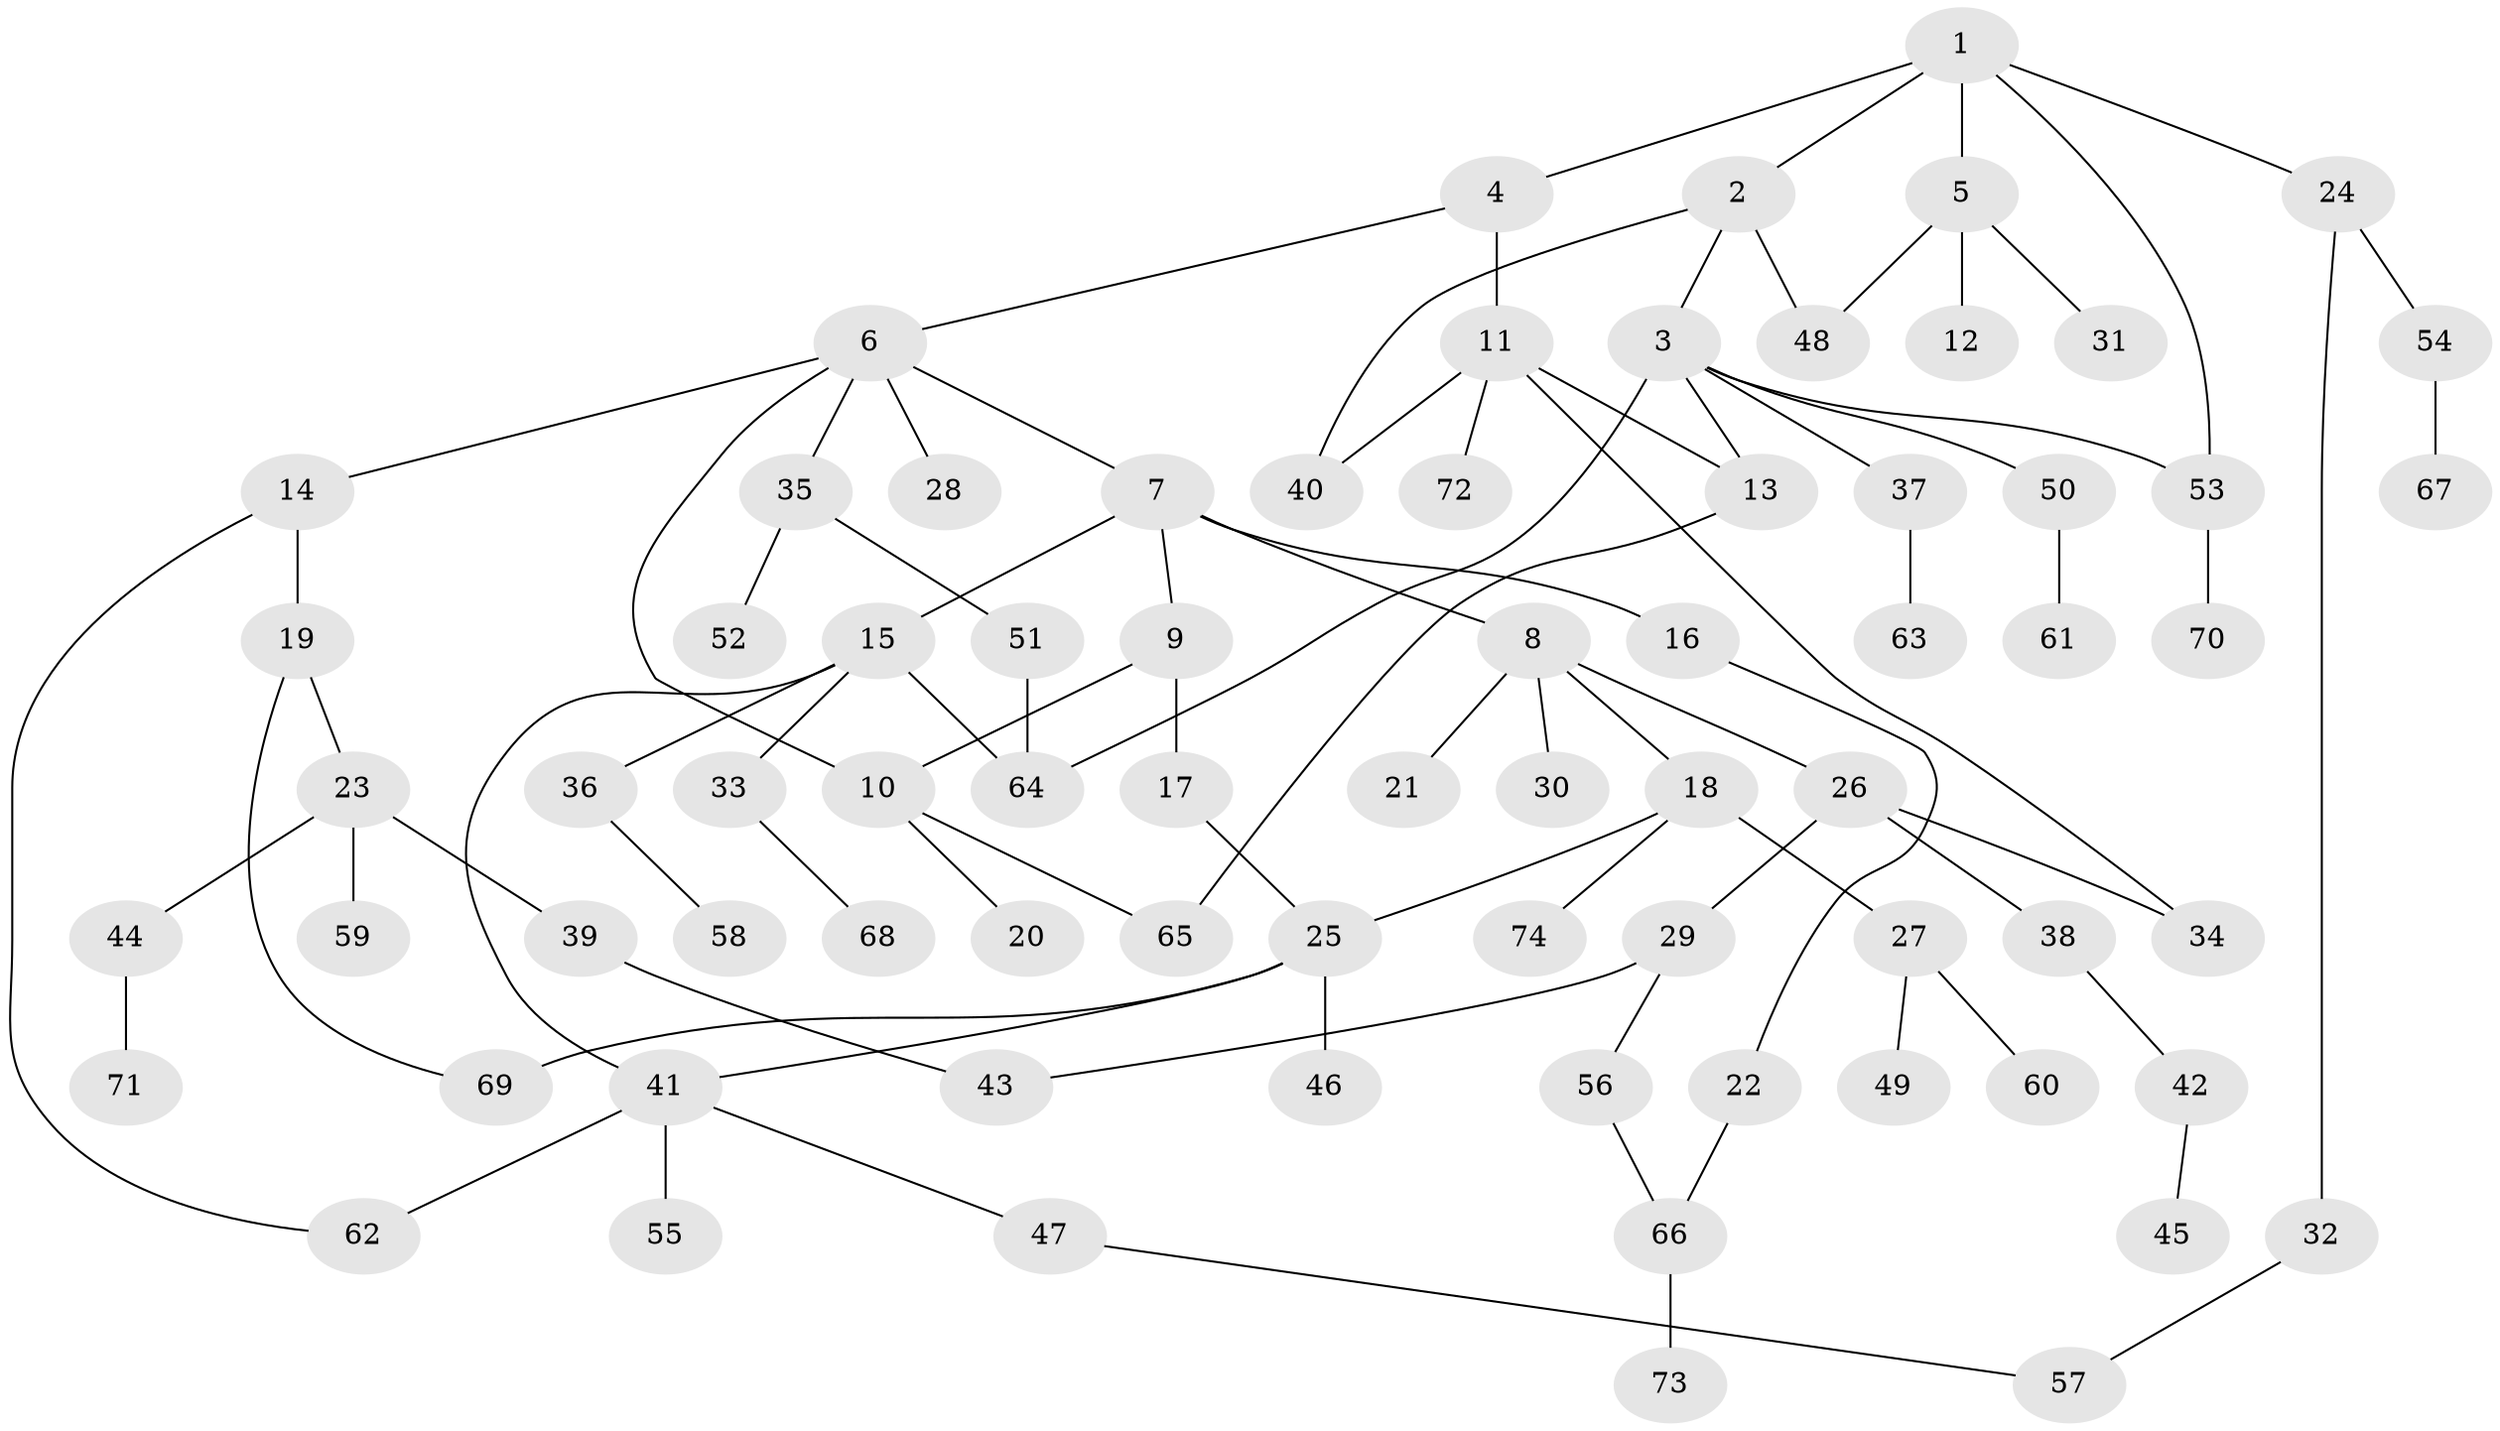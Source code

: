// coarse degree distribution, {8: 0.05405405405405406, 1: 0.5135135135135135, 2: 0.1891891891891892, 5: 0.02702702702702703, 4: 0.10810810810810811, 3: 0.02702702702702703, 6: 0.05405405405405406, 7: 0.02702702702702703}
// Generated by graph-tools (version 1.1) at 2025/02/03/05/25 17:02:35]
// undirected, 74 vertices, 89 edges
graph export_dot {
graph [start="1"]
  node [color=gray90,style=filled];
  1;
  2;
  3;
  4;
  5;
  6;
  7;
  8;
  9;
  10;
  11;
  12;
  13;
  14;
  15;
  16;
  17;
  18;
  19;
  20;
  21;
  22;
  23;
  24;
  25;
  26;
  27;
  28;
  29;
  30;
  31;
  32;
  33;
  34;
  35;
  36;
  37;
  38;
  39;
  40;
  41;
  42;
  43;
  44;
  45;
  46;
  47;
  48;
  49;
  50;
  51;
  52;
  53;
  54;
  55;
  56;
  57;
  58;
  59;
  60;
  61;
  62;
  63;
  64;
  65;
  66;
  67;
  68;
  69;
  70;
  71;
  72;
  73;
  74;
  1 -- 2;
  1 -- 4;
  1 -- 5;
  1 -- 24;
  1 -- 53;
  2 -- 3;
  2 -- 48;
  2 -- 40;
  3 -- 37;
  3 -- 50;
  3 -- 64;
  3 -- 53;
  3 -- 13;
  4 -- 6;
  4 -- 11;
  5 -- 12;
  5 -- 31;
  5 -- 48;
  6 -- 7;
  6 -- 14;
  6 -- 28;
  6 -- 35;
  6 -- 10;
  7 -- 8;
  7 -- 9;
  7 -- 15;
  7 -- 16;
  8 -- 18;
  8 -- 21;
  8 -- 26;
  8 -- 30;
  9 -- 10;
  9 -- 17;
  10 -- 20;
  10 -- 65;
  11 -- 13;
  11 -- 40;
  11 -- 72;
  11 -- 34;
  13 -- 65;
  14 -- 19;
  14 -- 62;
  15 -- 33;
  15 -- 36;
  15 -- 41;
  15 -- 64;
  16 -- 22;
  17 -- 25;
  18 -- 25;
  18 -- 27;
  18 -- 74;
  19 -- 23;
  19 -- 69;
  22 -- 66;
  23 -- 39;
  23 -- 44;
  23 -- 59;
  24 -- 32;
  24 -- 54;
  25 -- 46;
  25 -- 41;
  25 -- 69;
  26 -- 29;
  26 -- 34;
  26 -- 38;
  27 -- 49;
  27 -- 60;
  29 -- 43;
  29 -- 56;
  32 -- 57;
  33 -- 68;
  35 -- 51;
  35 -- 52;
  36 -- 58;
  37 -- 63;
  38 -- 42;
  39 -- 43;
  41 -- 47;
  41 -- 55;
  41 -- 62;
  42 -- 45;
  44 -- 71;
  47 -- 57;
  50 -- 61;
  51 -- 64;
  53 -- 70;
  54 -- 67;
  56 -- 66;
  66 -- 73;
}
